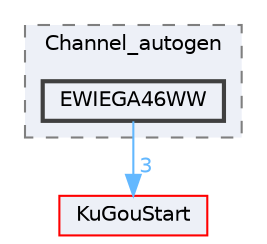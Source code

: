 digraph "EWIEGA46WW"
{
 // LATEX_PDF_SIZE
  bgcolor="transparent";
  edge [fontname=Helvetica,fontsize=10,labelfontname=Helvetica,labelfontsize=10];
  node [fontname=Helvetica,fontsize=10,shape=box,height=0.2,width=0.4];
  compound=true
  subgraph clusterdir_51577a0462471ef511fe75009b17df16 {
    graph [ bgcolor="#edf0f7", pencolor="grey50", label="Channel_autogen", fontname=Helvetica,fontsize=10 style="filled,dashed", URL="dir_51577a0462471ef511fe75009b17df16.html",tooltip=""]
  dir_daacb10dc95b40c37d68fdeee22195b3 [label="EWIEGA46WW", fillcolor="#edf0f7", color="grey25", style="filled,bold", URL="dir_daacb10dc95b40c37d68fdeee22195b3.html",tooltip=""];
  }
  dir_e60601b218beddc6af0778ac41ea9cb2 [label="KuGouStart", fillcolor="#edf0f7", color="red", style="filled", URL="dir_e60601b218beddc6af0778ac41ea9cb2.html",tooltip=""];
  dir_daacb10dc95b40c37d68fdeee22195b3->dir_e60601b218beddc6af0778ac41ea9cb2 [headlabel="3", labeldistance=1.5 headhref="dir_000094_000172.html" href="dir_000094_000172.html" color="steelblue1" fontcolor="steelblue1"];
}
